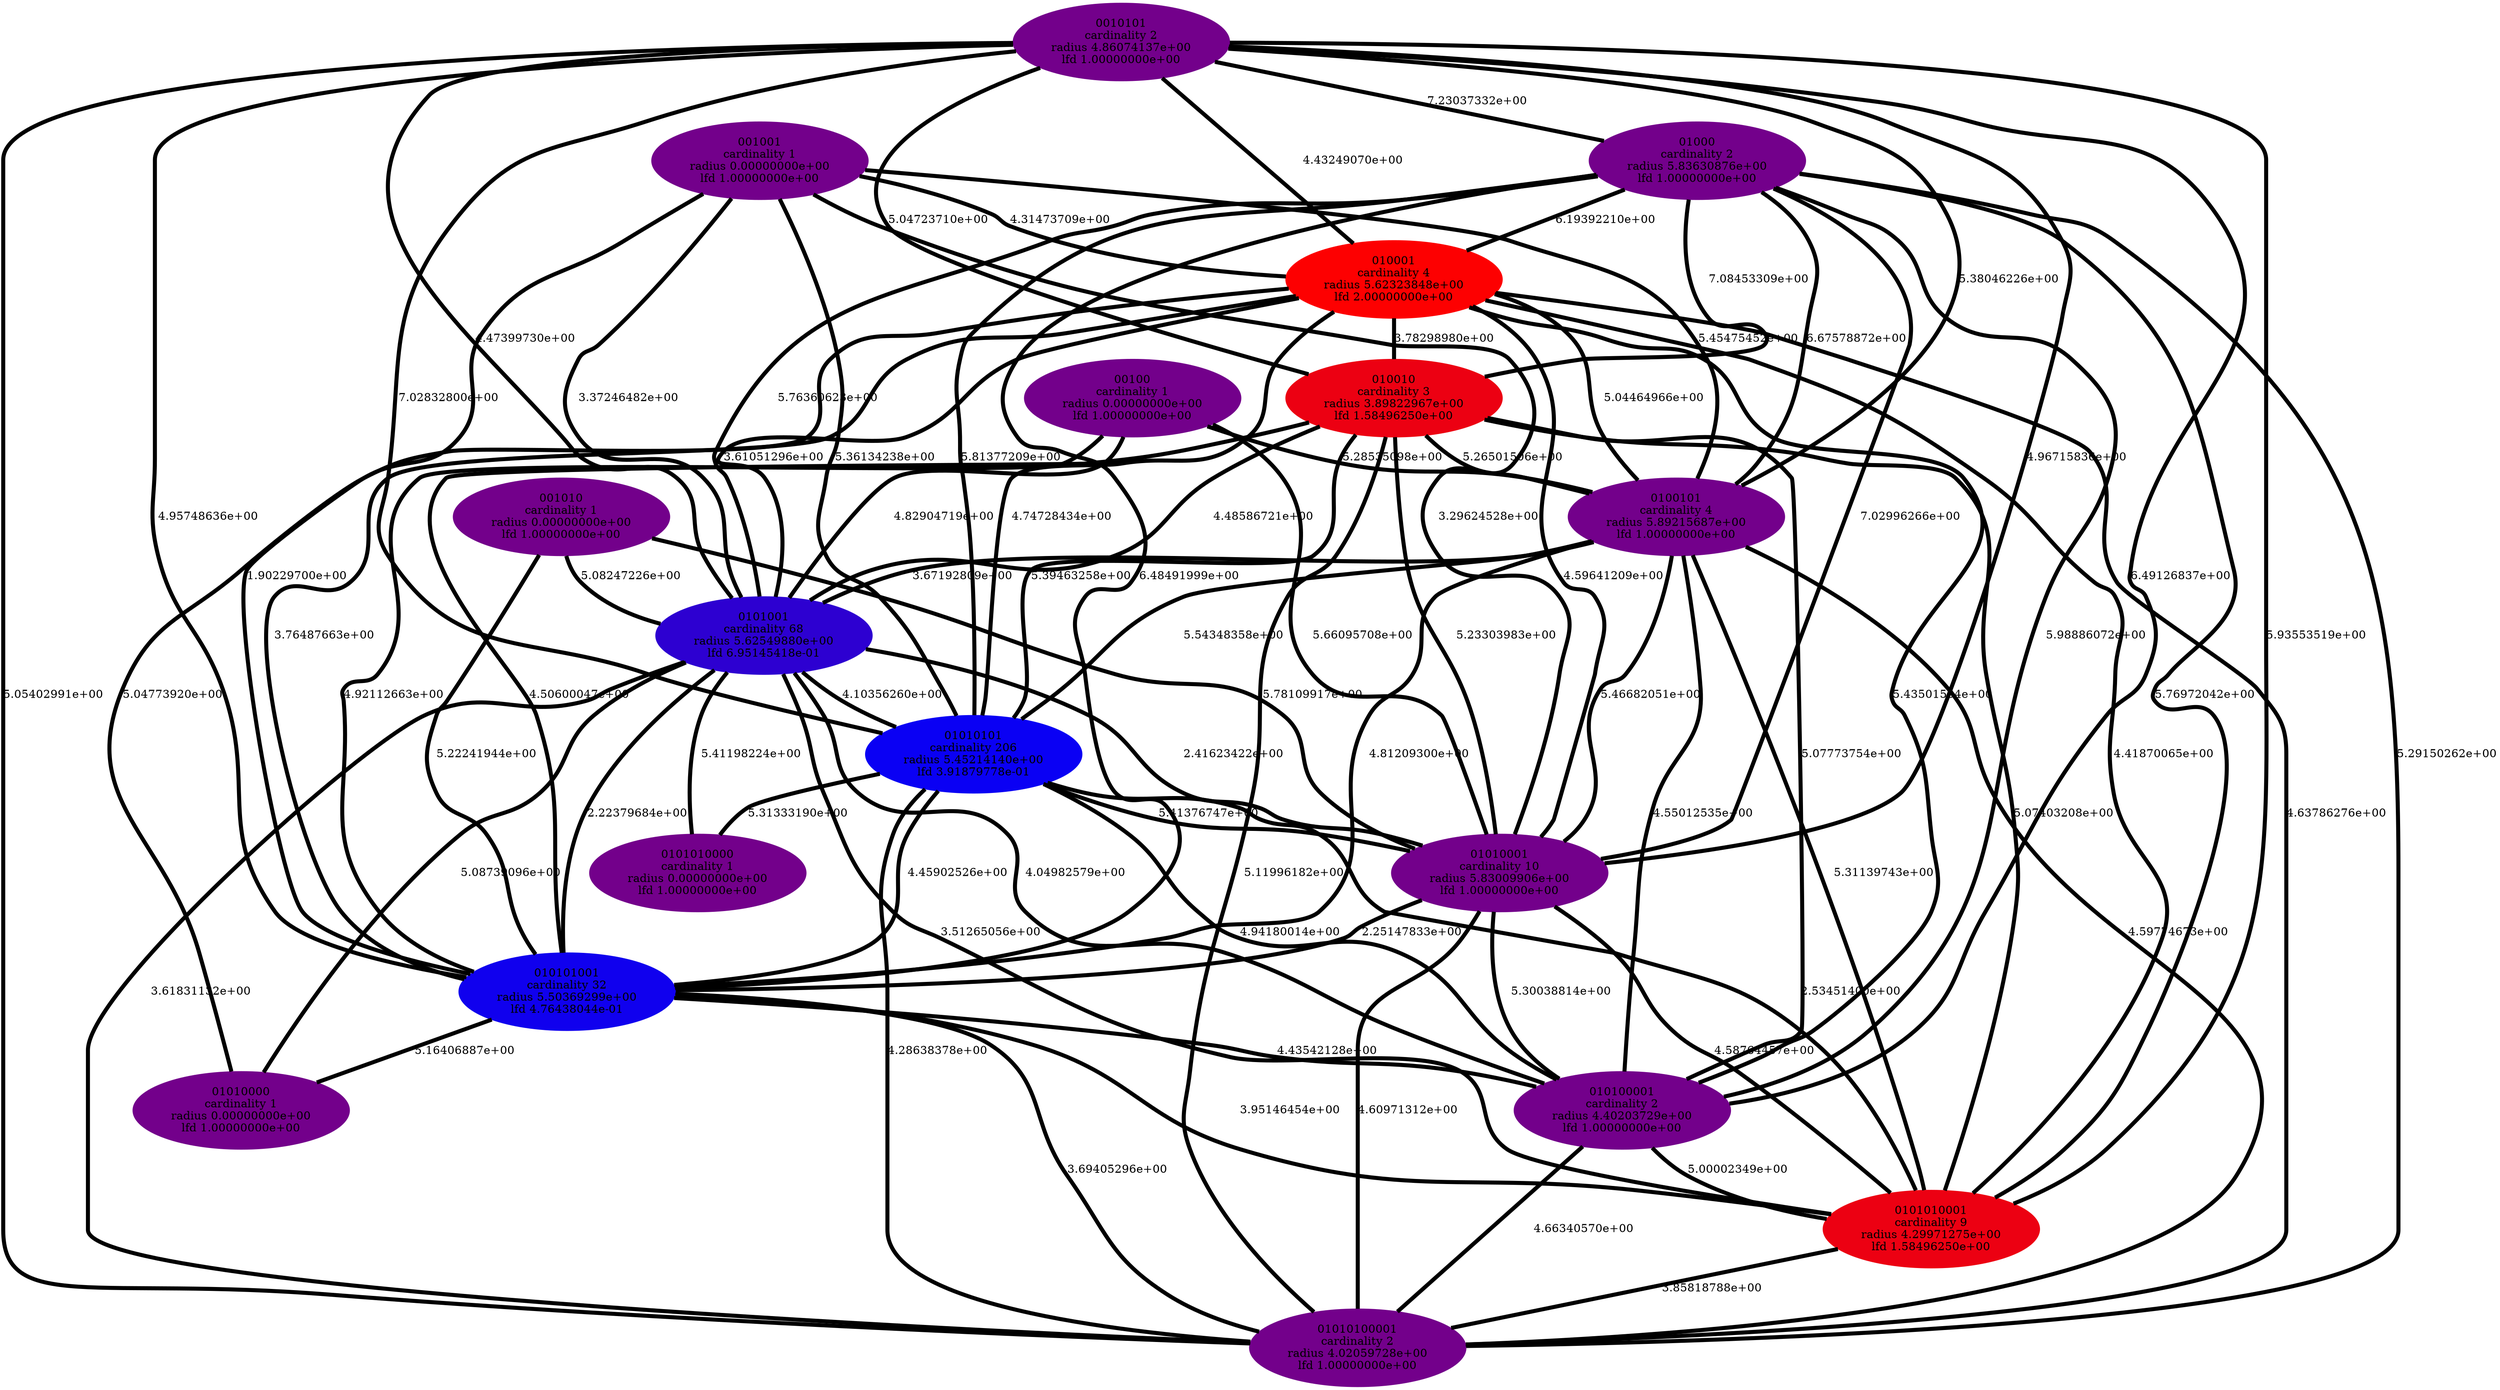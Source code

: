 graph stationary_probabilities_optimal_39 {
    edge[style=solid, penwidth="5", labeldistance="10"]
    0010101 [label="0010101\ncardinality 2\nradius 4.86074137e+00\nlfd 1.00000000e+00", color="#73008B", style="filled"]
    01010001 [label="01010001\ncardinality 10\nradius 5.83009906e+00\nlfd 1.00000000e+00", color="#73008B", style="filled"]
    001010 [label="001010\ncardinality 1\nradius 0.00000000e+00\nlfd 1.00000000e+00", color="#73008B", style="filled"]
    01000 [label="01000\ncardinality 2\nradius 5.83630876e+00\nlfd 1.00000000e+00", color="#73008B", style="filled"]
    0101001 [label="0101001\ncardinality 68\nradius 5.62549880e+00\nlfd 6.95145418e-01", color="#2D00D1", style="filled"]
    00100 [label="00100\ncardinality 1\nradius 0.00000000e+00\nlfd 1.00000000e+00", color="#73008B", style="filled"]
    01010101 [label="01010101\ncardinality 206\nradius 5.45214140e+00\nlfd 3.91879778e-01", color="#0A00F4", style="filled"]
    010100001 [label="010100001\ncardinality 2\nradius 4.40203729e+00\nlfd 1.00000000e+00", color="#73008B", style="filled"]
    01010100001 [label="01010100001\ncardinality 2\nradius 4.02059728e+00\nlfd 1.00000000e+00", color="#73008B", style="filled"]
    001001 [label="001001\ncardinality 1\nradius 0.00000000e+00\nlfd 1.00000000e+00", color="#73008B", style="filled"]
    0100101 [label="0100101\ncardinality 4\nradius 5.89215687e+00\nlfd 1.00000000e+00", color="#73008B", style="filled"]
    010101001 [label="010101001\ncardinality 32\nradius 5.50369299e+00\nlfd 4.76438044e-01", color="#1000EE", style="filled"]
    0101010001 [label="0101010001\ncardinality 9\nradius 4.29971275e+00\nlfd 1.58496250e+00", color="#EC0012", style="filled"]
    010001 [label="010001\ncardinality 4\nradius 5.62323848e+00\nlfd 2.00000000e+00", color="#FD0001", style="filled"]
    01010000 [label="01010000\ncardinality 1\nradius 0.00000000e+00\nlfd 1.00000000e+00", color="#73008B", style="filled"]
    010010 [label="010010\ncardinality 3\nradius 3.89822967e+00\nlfd 1.58496250e+00", color="#EC0012", style="filled"]
    0101010000 [label="0101010000\ncardinality 1\nradius 0.00000000e+00\nlfd 1.00000000e+00", color="#73008B", style="filled"]
    0100101 -- 01010001 [label="5.46682051e+00"]
    01000 -- 010010 [label="7.08453309e+00"]
    010001 -- 0101001 [label="3.61051296e+00"]
    01010001 -- 01010100001 [label="4.60971312e+00"]
    001010 -- 010101001 [label="5.22241944e+00"]
    0101001 -- 010101001 [label="2.22379684e+00"]
    0100101 -- 01010101 [label="5.54348358e+00"]
    010010 -- 0100101 [label="5.26501506e+00"]
    01010101 -- 01010100001 [label="4.28638378e+00"]
    010101001 -- 010100001 [label="4.43542128e+00"]
    0101001 -- 010100001 [label="4.04982579e+00"]
    001001 -- 010101001 [label="1.90229700e+00"]
    010100001 -- 01010100001 [label="4.66340570e+00"]
    01000 -- 01010100001 [label="5.29150262e+00"]
    01000 -- 01010101 [label="5.81377209e+00"]
    00100 -- 010101001 [label="4.92112663e+00"]
    010010 -- 0101010001 [label="5.07403208e+00"]
    00100 -- 0100101 [label="5.28535098e+00"]
    01010101 -- 01010001 [label="5.41376747e+00"]
    001001 -- 0100101 [label="5.45475452e+00"]
    0010101 -- 01010101 [label="7.02832800e+00"]
    01000 -- 0101001 [label="5.76360623e+00"]
    010001 -- 0101010001 [label="4.41870065e+00"]
    0101001 -- 0101010000 [label="5.41198224e+00"]
    010010 -- 01010101 [label="5.39463258e+00"]
    01000 -- 010101001 [label="6.48491999e+00"]
    01010001 -- 010101001 [label="2.25147833e+00"]
    0100101 -- 0101010001 [label="5.31139743e+00"]
    001001 -- 0101001 [label="3.37246482e+00"]
    010101001 -- 01010100001 [label="3.69405296e+00"]
    010010 -- 01010100001 [label="5.11996182e+00"]
    01010101 -- 0101010000 [label="5.31333190e+00"]
    001001 -- 01010001 [label="3.29624528e+00"]
    0010101 -- 010010 [label="5.04723710e+00"]
    0100101 -- 0101001 [label="3.67192809e+00"]
    0100101 -- 01010100001 [label="4.59774673e+00"]
    010001 -- 010101001 [label="3.76487663e+00"]
    010001 -- 010100001 [label="5.43501504e+00"]
    0010101 -- 010101001 [label="4.95748636e+00"]
    0100101 -- 010101001 [label="4.81209300e+00"]
    0010101 -- 01010100001 [label="5.05402991e+00"]
    01000 -- 0101010001 [label="5.76972042e+00"]
    01000 -- 010100001 [label="5.98886072e+00"]
    0010101 -- 010100001 [label="6.49126837e+00"]
    010001 -- 01010101 [label="4.74728434e+00"]
    01010001 -- 010100001 [label="5.30038814e+00"]
    001010 -- 01010001 [label="5.78109917e+00"]
    010001 -- 01010100001 [label="4.63786276e+00"]
    010101001 -- 0101010001 [label="3.95146454e+00"]
    010001 -- 010010 [label="3.78298980e+00"]
    010010 -- 01010001 [label="5.23303983e+00"]
    00100 -- 01010001 [label="5.66095708e+00"]
    0101001 -- 01010001 [label="2.41623422e+00"]
    00100 -- 0101001 [label="4.82904719e+00"]
    010010 -- 010101001 [label="4.50600047e+00"]
    0101010001 -- 01010100001 [label="3.85818788e+00"]
    01010101 -- 010100001 [label="4.94180014e+00"]
    010100001 -- 0101010001 [label="5.00002349e+00"]
    0101001 -- 01010101 [label="4.10356260e+00"]
    0010101 -- 01000 [label="7.23037332e+00"]
    0010101 -- 01010001 [label="4.96715836e+00"]
    010001 -- 01010001 [label="4.59641209e+00"]
    01000 -- 010001 [label="6.19392210e+00"]
    01000 -- 0100101 [label="6.67578872e+00"]
    010101001 -- 01010000 [label="5.16406887e+00"]
    01010101 -- 0101010001 [label="2.53451400e+00"]
    010010 -- 010100001 [label="5.07773754e+00"]
    01010101 -- 010101001 [label="4.45902526e+00"]
    01010001 -- 0101010001 [label="4.58764457e+00"]
    0010101 -- 0100101 [label="5.38046226e+00"]
    0101001 -- 01010000 [label="5.08739096e+00"]
    001001 -- 01010101 [label="5.36134238e+00"]
    0101001 -- 01010100001 [label="3.61831132e+00"]
    0010101 -- 0101010001 [label="5.93553519e+00"]
    010001 -- 01010000 [label="5.04773920e+00"]
    0100101 -- 010100001 [label="4.55012535e+00"]
    01000 -- 01010001 [label="7.02996266e+00"]
    0101001 -- 0101010001 [label="3.51265056e+00"]
    001001 -- 010001 [label="4.31473709e+00"]
    0010101 -- 010001 [label="4.43249070e+00"]
    0010101 -- 0101001 [label="4.47399730e+00"]
    001010 -- 0101001 [label="5.08247226e+00"]
    010001 -- 0100101 [label="5.04464966e+00"]
    010010 -- 0101001 [label="4.48586721e+00"]
}
